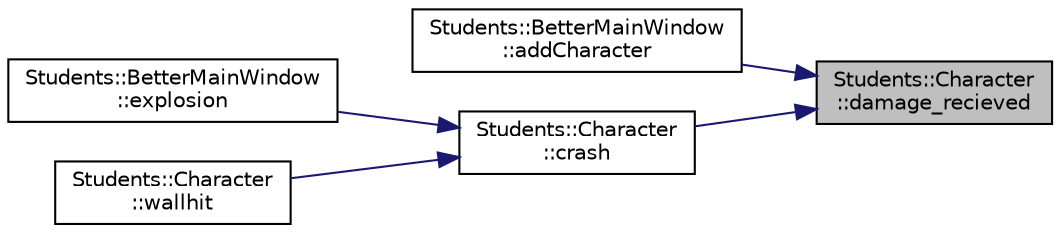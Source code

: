 digraph "Students::Character::damage_recieved"
{
 // LATEX_PDF_SIZE
  edge [fontname="Helvetica",fontsize="10",labelfontname="Helvetica",labelfontsize="10"];
  node [fontname="Helvetica",fontsize="10",shape=record];
  rankdir="RL";
  Node1 [label="Students::Character\l::damage_recieved",height=0.2,width=0.4,color="black", fillcolor="grey75", style="filled", fontcolor="black",tooltip="damage signal will be emitted to bettermainwindow slot damage_taken"];
  Node1 -> Node2 [dir="back",color="midnightblue",fontsize="10",style="solid",fontname="Helvetica"];
  Node2 [label="Students::BetterMainWindow\l::addCharacter",height=0.2,width=0.4,color="black", fillcolor="white", style="filled",URL="$class_students_1_1_better_main_window.html#a899ef41fc3cf20d3fa7121041b3fc0bf",tooltip="adds player character to scene"];
  Node1 -> Node3 [dir="back",color="midnightblue",fontsize="10",style="solid",fontname="Helvetica"];
  Node3 [label="Students::Character\l::crash",height=0.2,width=0.4,color="black", fillcolor="white", style="filled",URL="$class_students_1_1_character.html#a7ccd9edf9285937fede02b2203bcaca2",tooltip="emits damage_recieved"];
  Node3 -> Node4 [dir="back",color="midnightblue",fontsize="10",style="solid",fontname="Helvetica"];
  Node4 [label="Students::BetterMainWindow\l::explosion",height=0.2,width=0.4,color="black", fillcolor="white", style="filled",URL="$class_students_1_1_better_main_window.html#ace06dea88eeeceba89914402c0797cd9",tooltip="conncted to bombexplosion in bomb class"];
  Node3 -> Node5 [dir="back",color="midnightblue",fontsize="10",style="solid",fontname="Helvetica"];
  Node5 [label="Students::Character\l::wallhit",height=0.2,width=0.4,color="black", fillcolor="white", style="filled",URL="$class_students_1_1_character.html#a94c75bcb219ac34cc04a24160a27b151",tooltip="check if helicopter hits edge of map"];
}
